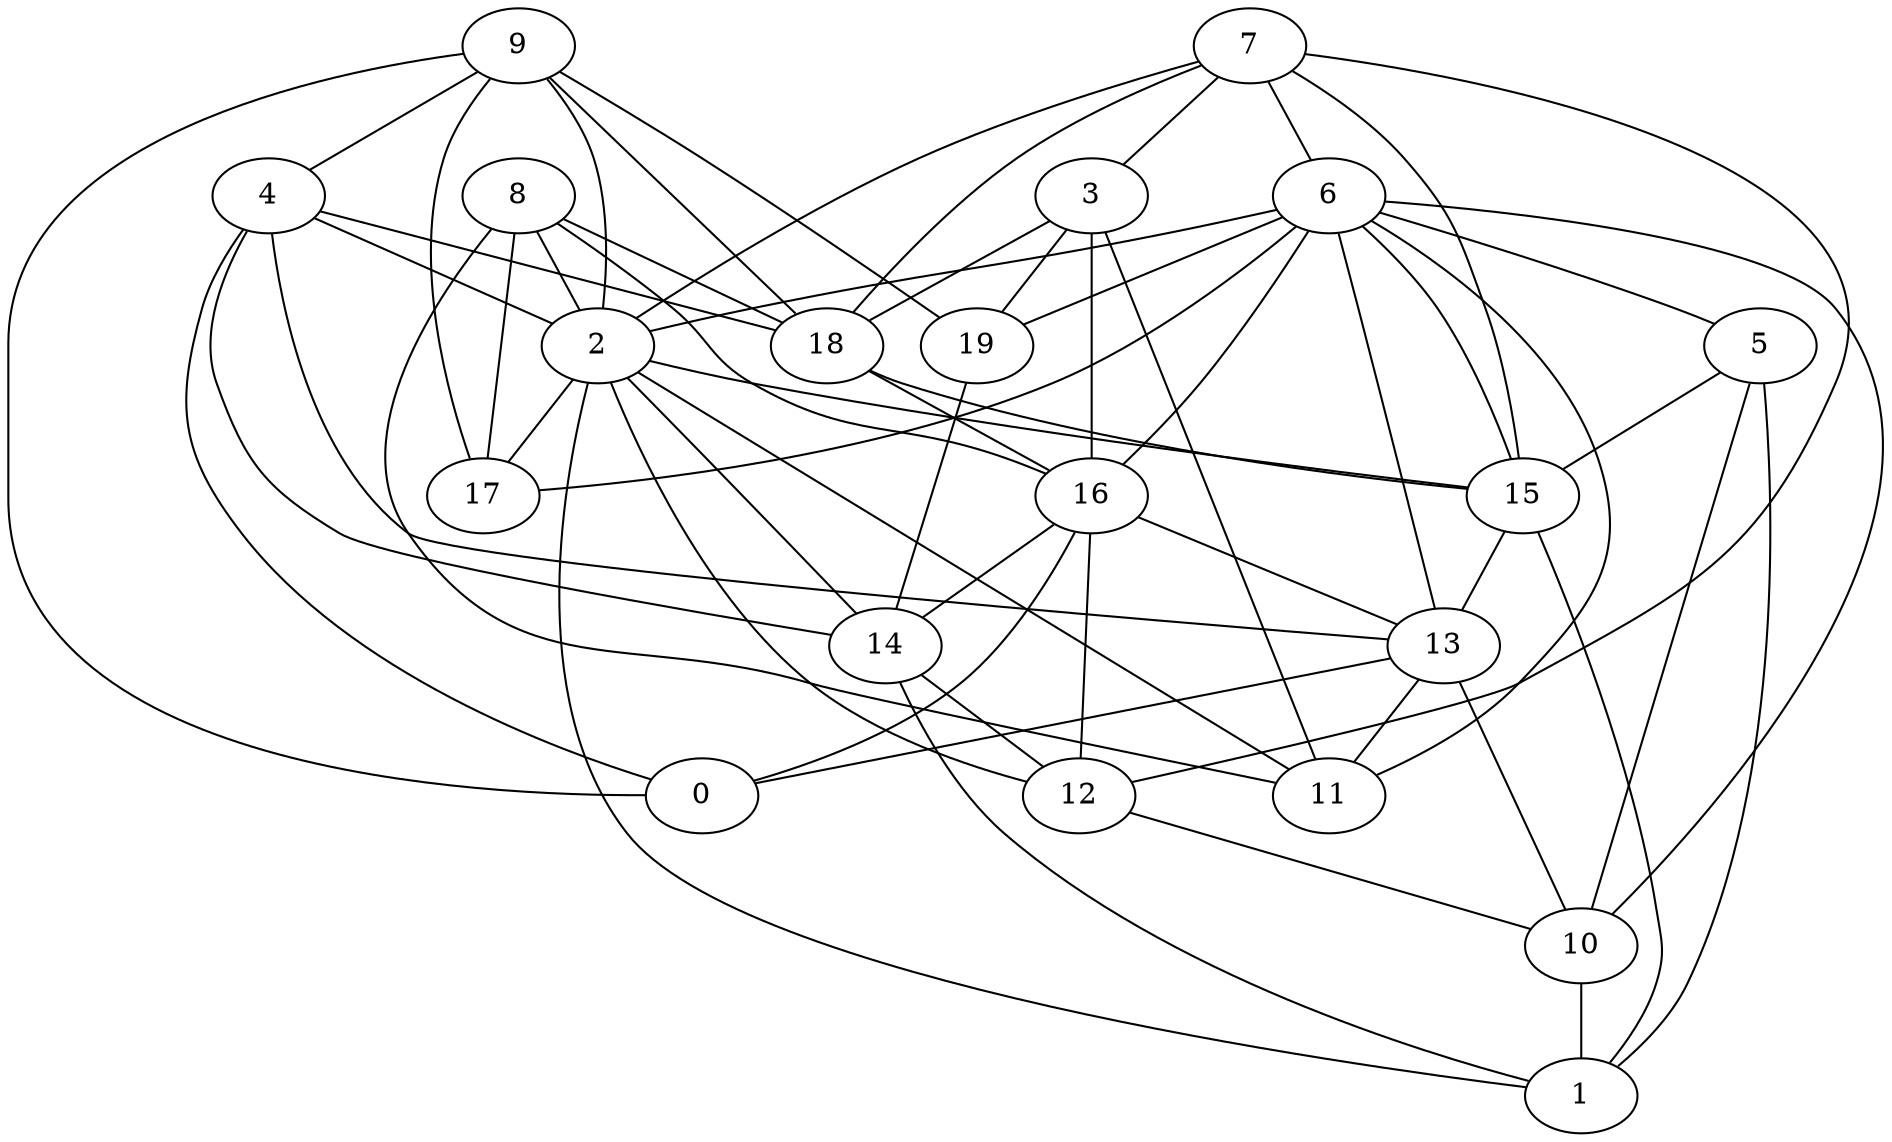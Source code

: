 digraph GG_graph {

subgraph G_graph {
edge [color = black]
"4" -> "18" [dir = none]
"4" -> "0" [dir = none]
"4" -> "2" [dir = none]
"4" -> "13" [dir = none]
"4" -> "14" [dir = none]
"14" -> "12" [dir = none]
"14" -> "1" [dir = none]
"10" -> "1" [dir = none]
"12" -> "10" [dir = none]
"2" -> "11" [dir = none]
"2" -> "14" [dir = none]
"2" -> "17" [dir = none]
"2" -> "15" [dir = none]
"2" -> "12" [dir = none]
"2" -> "1" [dir = none]
"9" -> "4" [dir = none]
"9" -> "18" [dir = none]
"9" -> "17" [dir = none]
"9" -> "2" [dir = none]
"9" -> "19" [dir = none]
"9" -> "0" [dir = none]
"19" -> "14" [dir = none]
"6" -> "13" [dir = none]
"6" -> "17" [dir = none]
"6" -> "2" [dir = none]
"6" -> "19" [dir = none]
"6" -> "16" [dir = none]
"6" -> "10" [dir = none]
"6" -> "15" [dir = none]
"6" -> "11" [dir = none]
"6" -> "5" [dir = none]
"5" -> "1" [dir = none]
"5" -> "10" [dir = none]
"5" -> "15" [dir = none]
"18" -> "15" [dir = none]
"18" -> "16" [dir = none]
"3" -> "11" [dir = none]
"3" -> "16" [dir = none]
"3" -> "18" [dir = none]
"16" -> "12" [dir = none]
"16" -> "0" [dir = none]
"16" -> "14" [dir = none]
"16" -> "13" [dir = none]
"8" -> "18" [dir = none]
"8" -> "2" [dir = none]
"8" -> "16" [dir = none]
"8" -> "17" [dir = none]
"8" -> "11" [dir = none]
"7" -> "6" [dir = none]
"7" -> "3" [dir = none]
"7" -> "18" [dir = none]
"7" -> "15" [dir = none]
"15" -> "1" [dir = none]
"15" -> "13" [dir = none]
"13" -> "10" [dir = none]
"13" -> "0" [dir = none]
"13" -> "11" [dir = none]
"7" -> "12" [dir = none]
"3" -> "19" [dir = none]
"7" -> "2" [dir = none]
}

}
